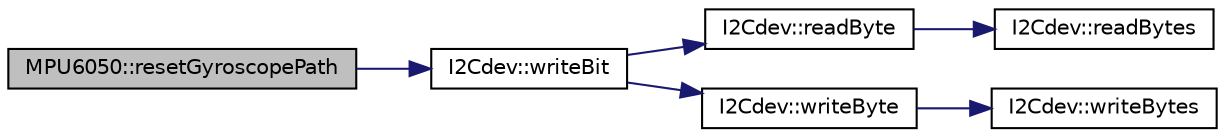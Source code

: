 digraph "MPU6050::resetGyroscopePath"
{
  edge [fontname="Helvetica",fontsize="10",labelfontname="Helvetica",labelfontsize="10"];
  node [fontname="Helvetica",fontsize="10",shape=record];
  rankdir="LR";
  Node804 [label="MPU6050::resetGyroscopePath",height=0.2,width=0.4,color="black", fillcolor="grey75", style="filled", fontcolor="black"];
  Node804 -> Node805 [color="midnightblue",fontsize="10",style="solid",fontname="Helvetica"];
  Node805 [label="I2Cdev::writeBit",height=0.2,width=0.4,color="black", fillcolor="white", style="filled",URL="$class_i2_cdev.html#aa68890af87de5471d32e583ebbd91acb",tooltip="write a single bit in an 8-bit device register. "];
  Node805 -> Node806 [color="midnightblue",fontsize="10",style="solid",fontname="Helvetica"];
  Node806 [label="I2Cdev::readByte",height=0.2,width=0.4,color="black", fillcolor="white", style="filled",URL="$class_i2_cdev.html#aef1db446b45660c6631fc780278ac366",tooltip="Read single byte from an 8-bit device register. "];
  Node806 -> Node807 [color="midnightblue",fontsize="10",style="solid",fontname="Helvetica"];
  Node807 [label="I2Cdev::readBytes",height=0.2,width=0.4,color="black", fillcolor="white", style="filled",URL="$class_i2_cdev.html#ae1eed9468ce4653e080bfd8481d2ac88",tooltip="Read multiple bytes from an 8-bit device register. "];
  Node805 -> Node808 [color="midnightblue",fontsize="10",style="solid",fontname="Helvetica"];
  Node808 [label="I2Cdev::writeByte",height=0.2,width=0.4,color="black", fillcolor="white", style="filled",URL="$class_i2_cdev.html#aeb297637ef985cd562da465ba61b7042",tooltip="Write single byte to an 8-bit device register. "];
  Node808 -> Node809 [color="midnightblue",fontsize="10",style="solid",fontname="Helvetica"];
  Node809 [label="I2Cdev::writeBytes",height=0.2,width=0.4,color="black", fillcolor="white", style="filled",URL="$class_i2_cdev.html#aa4e39cac6c0eac5112f9132084bcc93e"];
}
